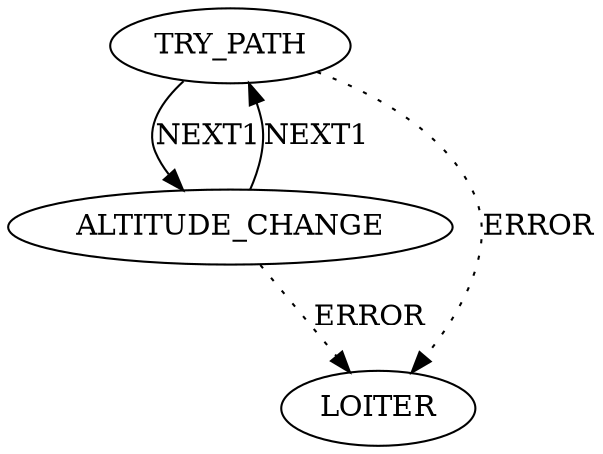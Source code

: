 digraph {
    "TRY_PATH" -> "ALTITUDE_CHANGE" [label="NEXT1", style="solid", weight=1]
    "TRY_PATH" -> "LOITER" [label="ERROR", style="dotted", weight=0.1]
    "ALTITUDE_CHANGE" -> "TRY_PATH" [label="NEXT1", style="solid", weight=1]
    "ALTITUDE_CHANGE" -> "LOITER" [label="ERROR", style="dotted", weight=0.1]
}